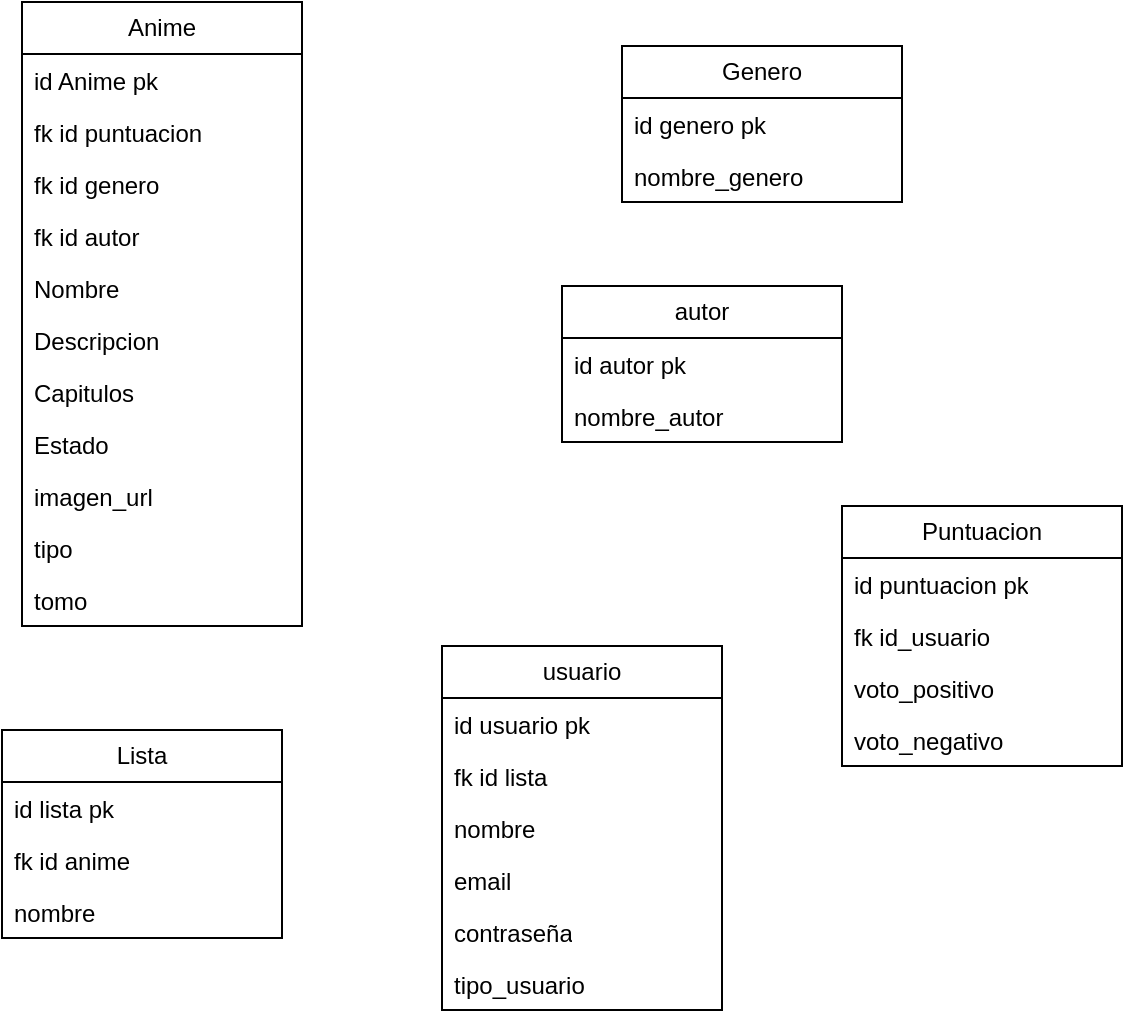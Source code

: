 <mxfile version="23.0.2" type="device">
  <diagram name="Página-1" id="hAQjvU3NAuBiCMcF9L6b">
    <mxGraphModel dx="1157" dy="565" grid="1" gridSize="10" guides="1" tooltips="1" connect="1" arrows="1" fold="1" page="1" pageScale="1" pageWidth="827" pageHeight="1169" math="0" shadow="0">
      <root>
        <mxCell id="0" />
        <mxCell id="1" parent="0" />
        <mxCell id="5dEXfsX0J5uwfhh_Rc_Y-24" value="Anime" style="swimlane;fontStyle=0;childLayout=stackLayout;horizontal=1;startSize=26;fillColor=none;horizontalStack=0;resizeParent=1;resizeParentMax=0;resizeLast=0;collapsible=1;marginBottom=0;whiteSpace=wrap;html=1;" vertex="1" parent="1">
          <mxGeometry x="100" y="38" width="140" height="312" as="geometry" />
        </mxCell>
        <mxCell id="5dEXfsX0J5uwfhh_Rc_Y-25" value="id Anime pk" style="text;strokeColor=none;fillColor=none;align=left;verticalAlign=top;spacingLeft=4;spacingRight=4;overflow=hidden;rotatable=0;points=[[0,0.5],[1,0.5]];portConstraint=eastwest;whiteSpace=wrap;html=1;" vertex="1" parent="5dEXfsX0J5uwfhh_Rc_Y-24">
          <mxGeometry y="26" width="140" height="26" as="geometry" />
        </mxCell>
        <mxCell id="5dEXfsX0J5uwfhh_Rc_Y-67" value="fk id puntuacion" style="text;strokeColor=none;fillColor=none;align=left;verticalAlign=top;spacingLeft=4;spacingRight=4;overflow=hidden;rotatable=0;points=[[0,0.5],[1,0.5]];portConstraint=eastwest;whiteSpace=wrap;html=1;" vertex="1" parent="5dEXfsX0J5uwfhh_Rc_Y-24">
          <mxGeometry y="52" width="140" height="26" as="geometry" />
        </mxCell>
        <mxCell id="5dEXfsX0J5uwfhh_Rc_Y-84" value="fk id genero" style="text;strokeColor=none;fillColor=none;align=left;verticalAlign=top;spacingLeft=4;spacingRight=4;overflow=hidden;rotatable=0;points=[[0,0.5],[1,0.5]];portConstraint=eastwest;whiteSpace=wrap;html=1;" vertex="1" parent="5dEXfsX0J5uwfhh_Rc_Y-24">
          <mxGeometry y="78" width="140" height="26" as="geometry" />
        </mxCell>
        <mxCell id="5dEXfsX0J5uwfhh_Rc_Y-85" value="fk id autor" style="text;strokeColor=none;fillColor=none;align=left;verticalAlign=top;spacingLeft=4;spacingRight=4;overflow=hidden;rotatable=0;points=[[0,0.5],[1,0.5]];portConstraint=eastwest;whiteSpace=wrap;html=1;" vertex="1" parent="5dEXfsX0J5uwfhh_Rc_Y-24">
          <mxGeometry y="104" width="140" height="26" as="geometry" />
        </mxCell>
        <mxCell id="5dEXfsX0J5uwfhh_Rc_Y-26" value="Nombre" style="text;strokeColor=none;fillColor=none;align=left;verticalAlign=top;spacingLeft=4;spacingRight=4;overflow=hidden;rotatable=0;points=[[0,0.5],[1,0.5]];portConstraint=eastwest;whiteSpace=wrap;html=1;" vertex="1" parent="5dEXfsX0J5uwfhh_Rc_Y-24">
          <mxGeometry y="130" width="140" height="26" as="geometry" />
        </mxCell>
        <mxCell id="5dEXfsX0J5uwfhh_Rc_Y-27" value="Descripcion" style="text;strokeColor=none;fillColor=none;align=left;verticalAlign=top;spacingLeft=4;spacingRight=4;overflow=hidden;rotatable=0;points=[[0,0.5],[1,0.5]];portConstraint=eastwest;whiteSpace=wrap;html=1;" vertex="1" parent="5dEXfsX0J5uwfhh_Rc_Y-24">
          <mxGeometry y="156" width="140" height="26" as="geometry" />
        </mxCell>
        <mxCell id="5dEXfsX0J5uwfhh_Rc_Y-29" value="Capitulos" style="text;strokeColor=none;fillColor=none;align=left;verticalAlign=top;spacingLeft=4;spacingRight=4;overflow=hidden;rotatable=0;points=[[0,0.5],[1,0.5]];portConstraint=eastwest;whiteSpace=wrap;html=1;" vertex="1" parent="5dEXfsX0J5uwfhh_Rc_Y-24">
          <mxGeometry y="182" width="140" height="26" as="geometry" />
        </mxCell>
        <mxCell id="5dEXfsX0J5uwfhh_Rc_Y-30" value="Estado" style="text;strokeColor=none;fillColor=none;align=left;verticalAlign=top;spacingLeft=4;spacingRight=4;overflow=hidden;rotatable=0;points=[[0,0.5],[1,0.5]];portConstraint=eastwest;whiteSpace=wrap;html=1;" vertex="1" parent="5dEXfsX0J5uwfhh_Rc_Y-24">
          <mxGeometry y="208" width="140" height="26" as="geometry" />
        </mxCell>
        <mxCell id="5dEXfsX0J5uwfhh_Rc_Y-86" value="imagen_url" style="text;strokeColor=none;fillColor=none;align=left;verticalAlign=top;spacingLeft=4;spacingRight=4;overflow=hidden;rotatable=0;points=[[0,0.5],[1,0.5]];portConstraint=eastwest;whiteSpace=wrap;html=1;" vertex="1" parent="5dEXfsX0J5uwfhh_Rc_Y-24">
          <mxGeometry y="234" width="140" height="26" as="geometry" />
        </mxCell>
        <mxCell id="5dEXfsX0J5uwfhh_Rc_Y-87" value="tipo" style="text;strokeColor=none;fillColor=none;align=left;verticalAlign=top;spacingLeft=4;spacingRight=4;overflow=hidden;rotatable=0;points=[[0,0.5],[1,0.5]];portConstraint=eastwest;whiteSpace=wrap;html=1;" vertex="1" parent="5dEXfsX0J5uwfhh_Rc_Y-24">
          <mxGeometry y="260" width="140" height="26" as="geometry" />
        </mxCell>
        <mxCell id="5dEXfsX0J5uwfhh_Rc_Y-88" value="tomo" style="text;strokeColor=none;fillColor=none;align=left;verticalAlign=top;spacingLeft=4;spacingRight=4;overflow=hidden;rotatable=0;points=[[0,0.5],[1,0.5]];portConstraint=eastwest;whiteSpace=wrap;html=1;" vertex="1" parent="5dEXfsX0J5uwfhh_Rc_Y-24">
          <mxGeometry y="286" width="140" height="26" as="geometry" />
        </mxCell>
        <mxCell id="5dEXfsX0J5uwfhh_Rc_Y-39" value="Lista" style="swimlane;fontStyle=0;childLayout=stackLayout;horizontal=1;startSize=26;fillColor=none;horizontalStack=0;resizeParent=1;resizeParentMax=0;resizeLast=0;collapsible=1;marginBottom=0;whiteSpace=wrap;html=1;" vertex="1" parent="1">
          <mxGeometry x="90" y="402" width="140" height="104" as="geometry" />
        </mxCell>
        <mxCell id="5dEXfsX0J5uwfhh_Rc_Y-40" value="id lista pk" style="text;strokeColor=none;fillColor=none;align=left;verticalAlign=top;spacingLeft=4;spacingRight=4;overflow=hidden;rotatable=0;points=[[0,0.5],[1,0.5]];portConstraint=eastwest;whiteSpace=wrap;html=1;" vertex="1" parent="5dEXfsX0J5uwfhh_Rc_Y-39">
          <mxGeometry y="26" width="140" height="26" as="geometry" />
        </mxCell>
        <mxCell id="5dEXfsX0J5uwfhh_Rc_Y-41" value="fk id anime" style="text;strokeColor=none;fillColor=none;align=left;verticalAlign=top;spacingLeft=4;spacingRight=4;overflow=hidden;rotatable=0;points=[[0,0.5],[1,0.5]];portConstraint=eastwest;whiteSpace=wrap;html=1;" vertex="1" parent="5dEXfsX0J5uwfhh_Rc_Y-39">
          <mxGeometry y="52" width="140" height="26" as="geometry" />
        </mxCell>
        <mxCell id="5dEXfsX0J5uwfhh_Rc_Y-52" value="nombre" style="text;strokeColor=none;fillColor=none;align=left;verticalAlign=top;spacingLeft=4;spacingRight=4;overflow=hidden;rotatable=0;points=[[0,0.5],[1,0.5]];portConstraint=eastwest;whiteSpace=wrap;html=1;" vertex="1" parent="5dEXfsX0J5uwfhh_Rc_Y-39">
          <mxGeometry y="78" width="140" height="26" as="geometry" />
        </mxCell>
        <mxCell id="5dEXfsX0J5uwfhh_Rc_Y-47" value="usuario" style="swimlane;fontStyle=0;childLayout=stackLayout;horizontal=1;startSize=26;fillColor=none;horizontalStack=0;resizeParent=1;resizeParentMax=0;resizeLast=0;collapsible=1;marginBottom=0;whiteSpace=wrap;html=1;" vertex="1" parent="1">
          <mxGeometry x="310" y="360" width="140" height="182" as="geometry" />
        </mxCell>
        <mxCell id="5dEXfsX0J5uwfhh_Rc_Y-48" value="id usuario pk" style="text;strokeColor=none;fillColor=none;align=left;verticalAlign=top;spacingLeft=4;spacingRight=4;overflow=hidden;rotatable=0;points=[[0,0.5],[1,0.5]];portConstraint=eastwest;whiteSpace=wrap;html=1;" vertex="1" parent="5dEXfsX0J5uwfhh_Rc_Y-47">
          <mxGeometry y="26" width="140" height="26" as="geometry" />
        </mxCell>
        <mxCell id="5dEXfsX0J5uwfhh_Rc_Y-72" value="fk id lista" style="text;strokeColor=none;fillColor=none;align=left;verticalAlign=top;spacingLeft=4;spacingRight=4;overflow=hidden;rotatable=0;points=[[0,0.5],[1,0.5]];portConstraint=eastwest;whiteSpace=wrap;html=1;" vertex="1" parent="5dEXfsX0J5uwfhh_Rc_Y-47">
          <mxGeometry y="52" width="140" height="26" as="geometry" />
        </mxCell>
        <mxCell id="5dEXfsX0J5uwfhh_Rc_Y-49" value="nombre" style="text;strokeColor=none;fillColor=none;align=left;verticalAlign=top;spacingLeft=4;spacingRight=4;overflow=hidden;rotatable=0;points=[[0,0.5],[1,0.5]];portConstraint=eastwest;whiteSpace=wrap;html=1;" vertex="1" parent="5dEXfsX0J5uwfhh_Rc_Y-47">
          <mxGeometry y="78" width="140" height="26" as="geometry" />
        </mxCell>
        <mxCell id="5dEXfsX0J5uwfhh_Rc_Y-50" value="email" style="text;strokeColor=none;fillColor=none;align=left;verticalAlign=top;spacingLeft=4;spacingRight=4;overflow=hidden;rotatable=0;points=[[0,0.5],[1,0.5]];portConstraint=eastwest;whiteSpace=wrap;html=1;" vertex="1" parent="5dEXfsX0J5uwfhh_Rc_Y-47">
          <mxGeometry y="104" width="140" height="26" as="geometry" />
        </mxCell>
        <mxCell id="5dEXfsX0J5uwfhh_Rc_Y-51" value="contraseña" style="text;strokeColor=none;fillColor=none;align=left;verticalAlign=top;spacingLeft=4;spacingRight=4;overflow=hidden;rotatable=0;points=[[0,0.5],[1,0.5]];portConstraint=eastwest;whiteSpace=wrap;html=1;" vertex="1" parent="5dEXfsX0J5uwfhh_Rc_Y-47">
          <mxGeometry y="130" width="140" height="26" as="geometry" />
        </mxCell>
        <mxCell id="5dEXfsX0J5uwfhh_Rc_Y-71" value="tipo_usuario" style="text;strokeColor=none;fillColor=none;align=left;verticalAlign=top;spacingLeft=4;spacingRight=4;overflow=hidden;rotatable=0;points=[[0,0.5],[1,0.5]];portConstraint=eastwest;whiteSpace=wrap;html=1;" vertex="1" parent="5dEXfsX0J5uwfhh_Rc_Y-47">
          <mxGeometry y="156" width="140" height="26" as="geometry" />
        </mxCell>
        <mxCell id="5dEXfsX0J5uwfhh_Rc_Y-61" value="Puntuacion" style="swimlane;fontStyle=0;childLayout=stackLayout;horizontal=1;startSize=26;fillColor=none;horizontalStack=0;resizeParent=1;resizeParentMax=0;resizeLast=0;collapsible=1;marginBottom=0;whiteSpace=wrap;html=1;" vertex="1" parent="1">
          <mxGeometry x="510" y="290" width="140" height="130" as="geometry" />
        </mxCell>
        <mxCell id="5dEXfsX0J5uwfhh_Rc_Y-62" value="id puntuacion pk" style="text;strokeColor=none;fillColor=none;align=left;verticalAlign=top;spacingLeft=4;spacingRight=4;overflow=hidden;rotatable=0;points=[[0,0.5],[1,0.5]];portConstraint=eastwest;whiteSpace=wrap;html=1;" vertex="1" parent="5dEXfsX0J5uwfhh_Rc_Y-61">
          <mxGeometry y="26" width="140" height="26" as="geometry" />
        </mxCell>
        <mxCell id="5dEXfsX0J5uwfhh_Rc_Y-63" value="fk id_usuario" style="text;strokeColor=none;fillColor=none;align=left;verticalAlign=top;spacingLeft=4;spacingRight=4;overflow=hidden;rotatable=0;points=[[0,0.5],[1,0.5]];portConstraint=eastwest;whiteSpace=wrap;html=1;" vertex="1" parent="5dEXfsX0J5uwfhh_Rc_Y-61">
          <mxGeometry y="52" width="140" height="26" as="geometry" />
        </mxCell>
        <mxCell id="5dEXfsX0J5uwfhh_Rc_Y-65" value="voto_positivo" style="text;strokeColor=none;fillColor=none;align=left;verticalAlign=top;spacingLeft=4;spacingRight=4;overflow=hidden;rotatable=0;points=[[0,0.5],[1,0.5]];portConstraint=eastwest;whiteSpace=wrap;html=1;" vertex="1" parent="5dEXfsX0J5uwfhh_Rc_Y-61">
          <mxGeometry y="78" width="140" height="26" as="geometry" />
        </mxCell>
        <mxCell id="5dEXfsX0J5uwfhh_Rc_Y-66" value="voto_negativo" style="text;strokeColor=none;fillColor=none;align=left;verticalAlign=top;spacingLeft=4;spacingRight=4;overflow=hidden;rotatable=0;points=[[0,0.5],[1,0.5]];portConstraint=eastwest;whiteSpace=wrap;html=1;" vertex="1" parent="5dEXfsX0J5uwfhh_Rc_Y-61">
          <mxGeometry y="104" width="140" height="26" as="geometry" />
        </mxCell>
        <mxCell id="5dEXfsX0J5uwfhh_Rc_Y-74" value="Genero" style="swimlane;fontStyle=0;childLayout=stackLayout;horizontal=1;startSize=26;fillColor=none;horizontalStack=0;resizeParent=1;resizeParentMax=0;resizeLast=0;collapsible=1;marginBottom=0;whiteSpace=wrap;html=1;" vertex="1" parent="1">
          <mxGeometry x="400" y="60" width="140" height="78" as="geometry" />
        </mxCell>
        <mxCell id="5dEXfsX0J5uwfhh_Rc_Y-75" value="id genero pk" style="text;strokeColor=none;fillColor=none;align=left;verticalAlign=top;spacingLeft=4;spacingRight=4;overflow=hidden;rotatable=0;points=[[0,0.5],[1,0.5]];portConstraint=eastwest;whiteSpace=wrap;html=1;" vertex="1" parent="5dEXfsX0J5uwfhh_Rc_Y-74">
          <mxGeometry y="26" width="140" height="26" as="geometry" />
        </mxCell>
        <mxCell id="5dEXfsX0J5uwfhh_Rc_Y-76" value="nombre_genero" style="text;strokeColor=none;fillColor=none;align=left;verticalAlign=top;spacingLeft=4;spacingRight=4;overflow=hidden;rotatable=0;points=[[0,0.5],[1,0.5]];portConstraint=eastwest;whiteSpace=wrap;html=1;" vertex="1" parent="5dEXfsX0J5uwfhh_Rc_Y-74">
          <mxGeometry y="52" width="140" height="26" as="geometry" />
        </mxCell>
        <mxCell id="5dEXfsX0J5uwfhh_Rc_Y-78" value="autor" style="swimlane;fontStyle=0;childLayout=stackLayout;horizontal=1;startSize=26;fillColor=none;horizontalStack=0;resizeParent=1;resizeParentMax=0;resizeLast=0;collapsible=1;marginBottom=0;whiteSpace=wrap;html=1;" vertex="1" parent="1">
          <mxGeometry x="370" y="180" width="140" height="78" as="geometry" />
        </mxCell>
        <mxCell id="5dEXfsX0J5uwfhh_Rc_Y-79" value="id autor pk" style="text;strokeColor=none;fillColor=none;align=left;verticalAlign=top;spacingLeft=4;spacingRight=4;overflow=hidden;rotatable=0;points=[[0,0.5],[1,0.5]];portConstraint=eastwest;whiteSpace=wrap;html=1;" vertex="1" parent="5dEXfsX0J5uwfhh_Rc_Y-78">
          <mxGeometry y="26" width="140" height="26" as="geometry" />
        </mxCell>
        <mxCell id="5dEXfsX0J5uwfhh_Rc_Y-80" value="nombre_autor" style="text;strokeColor=none;fillColor=none;align=left;verticalAlign=top;spacingLeft=4;spacingRight=4;overflow=hidden;rotatable=0;points=[[0,0.5],[1,0.5]];portConstraint=eastwest;whiteSpace=wrap;html=1;" vertex="1" parent="5dEXfsX0J5uwfhh_Rc_Y-78">
          <mxGeometry y="52" width="140" height="26" as="geometry" />
        </mxCell>
      </root>
    </mxGraphModel>
  </diagram>
</mxfile>
